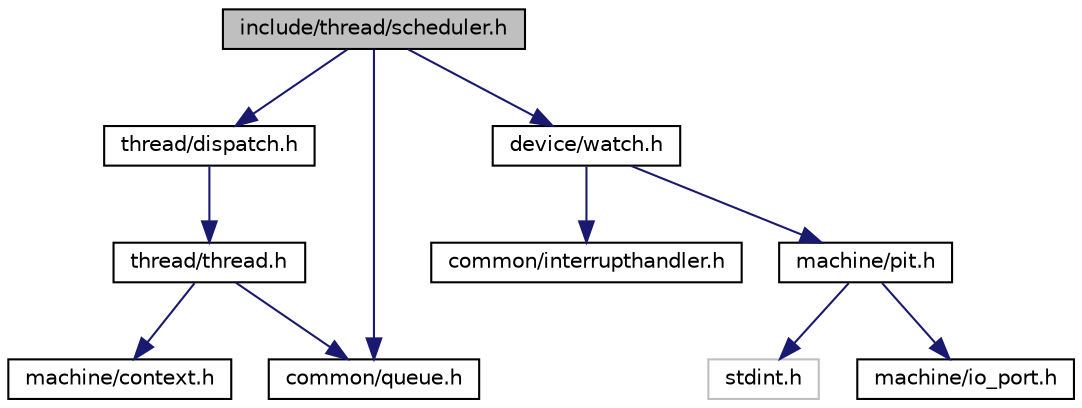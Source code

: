 digraph "include/thread/scheduler.h"
{
  bgcolor="transparent";
  edge [fontname="Helvetica",fontsize="10",labelfontname="Helvetica",labelfontsize="10"];
  node [fontname="Helvetica",fontsize="10",shape=record];
  Node1 [label="include/thread/scheduler.h",height=0.2,width=0.4,color="black", fillcolor="grey75", style="filled", fontcolor="black"];
  Node1 -> Node2 [color="midnightblue",fontsize="10",style="solid",fontname="Helvetica"];
  Node2 [label="thread/dispatch.h",height=0.2,width=0.4,color="black",URL="$dispatch_8h.html"];
  Node2 -> Node3 [color="midnightblue",fontsize="10",style="solid",fontname="Helvetica"];
  Node3 [label="thread/thread.h",height=0.2,width=0.4,color="black",URL="$thread_8h.html"];
  Node3 -> Node4 [color="midnightblue",fontsize="10",style="solid",fontname="Helvetica"];
  Node4 [label="machine/context.h",height=0.2,width=0.4,color="black",URL="$context_8h.html"];
  Node3 -> Node5 [color="midnightblue",fontsize="10",style="solid",fontname="Helvetica"];
  Node5 [label="common/queue.h",height=0.2,width=0.4,color="black",URL="$queue_8h.html"];
  Node1 -> Node5 [color="midnightblue",fontsize="10",style="solid",fontname="Helvetica"];
  Node1 -> Node6 [color="midnightblue",fontsize="10",style="solid",fontname="Helvetica"];
  Node6 [label="device/watch.h",height=0.2,width=0.4,color="black",URL="$watch_8h.html"];
  Node6 -> Node7 [color="midnightblue",fontsize="10",style="solid",fontname="Helvetica"];
  Node7 [label="common/interrupthandler.h",height=0.2,width=0.4,color="black",URL="$interrupthandler_8h.html"];
  Node6 -> Node8 [color="midnightblue",fontsize="10",style="solid",fontname="Helvetica"];
  Node8 [label="machine/pit.h",height=0.2,width=0.4,color="black",URL="$pit_8h.html"];
  Node8 -> Node9 [color="midnightblue",fontsize="10",style="solid",fontname="Helvetica"];
  Node9 [label="stdint.h",height=0.2,width=0.4,color="grey75"];
  Node8 -> Node10 [color="midnightblue",fontsize="10",style="solid",fontname="Helvetica"];
  Node10 [label="machine/io_port.h",height=0.2,width=0.4,color="black",URL="$io__port_8h.html"];
}
